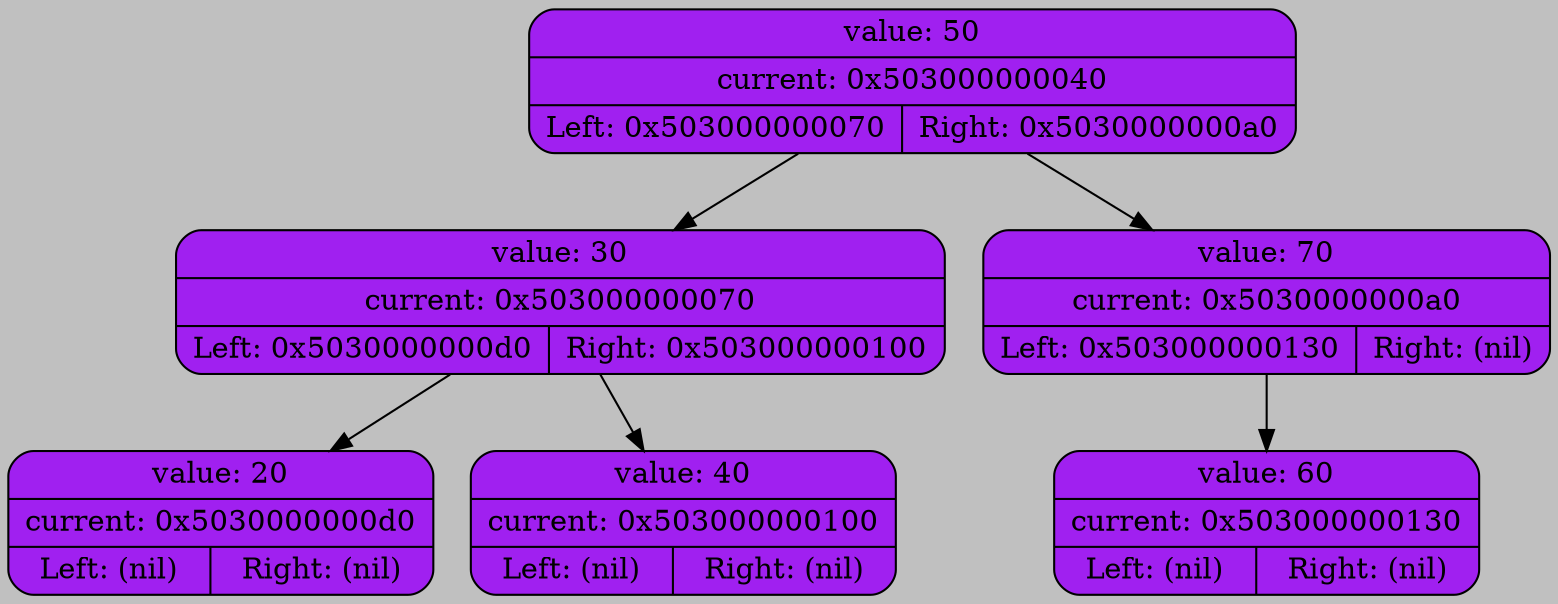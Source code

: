 digraph BinaryTree {
    bgcolor="#C0C0C0";

    node [shape=record];
    "0x503000000040" [shape=Mrecord, style=filled; fillcolor="purple"; label="{value: 50 | current: 0x503000000040 | { Left: 0x503000000070 | Right: 0x5030000000a0 } }"];
    "0x503000000040" -> "0x503000000070";
    "0x503000000070" [shape=Mrecord, style=filled; fillcolor="purple"; label="{value: 30 | current: 0x503000000070 | { Left: 0x5030000000d0 | Right: 0x503000000100 } }"];
    "0x503000000070" -> "0x5030000000d0";
    "0x5030000000d0" [shape=Mrecord, style=filled; fillcolor="purple"; label="{value: 20 | current: 0x5030000000d0 | { Left: (nil) | Right: (nil) } }"];
    "0x503000000070" -> "0x503000000100";
    "0x503000000100" [shape=Mrecord, style=filled; fillcolor="purple"; label="{value: 40 | current: 0x503000000100 | { Left: (nil) | Right: (nil) } }"];
    "0x503000000040" -> "0x5030000000a0";
    "0x5030000000a0" [shape=Mrecord, style=filled; fillcolor="purple"; label="{value: 70 | current: 0x5030000000a0 | { Left: 0x503000000130 | Right: (nil) } }"];
    "0x5030000000a0" -> "0x503000000130";
    "0x503000000130" [shape=Mrecord, style=filled; fillcolor="purple"; label="{value: 60 | current: 0x503000000130 | { Left: (nil) | Right: (nil) } }"];
}
